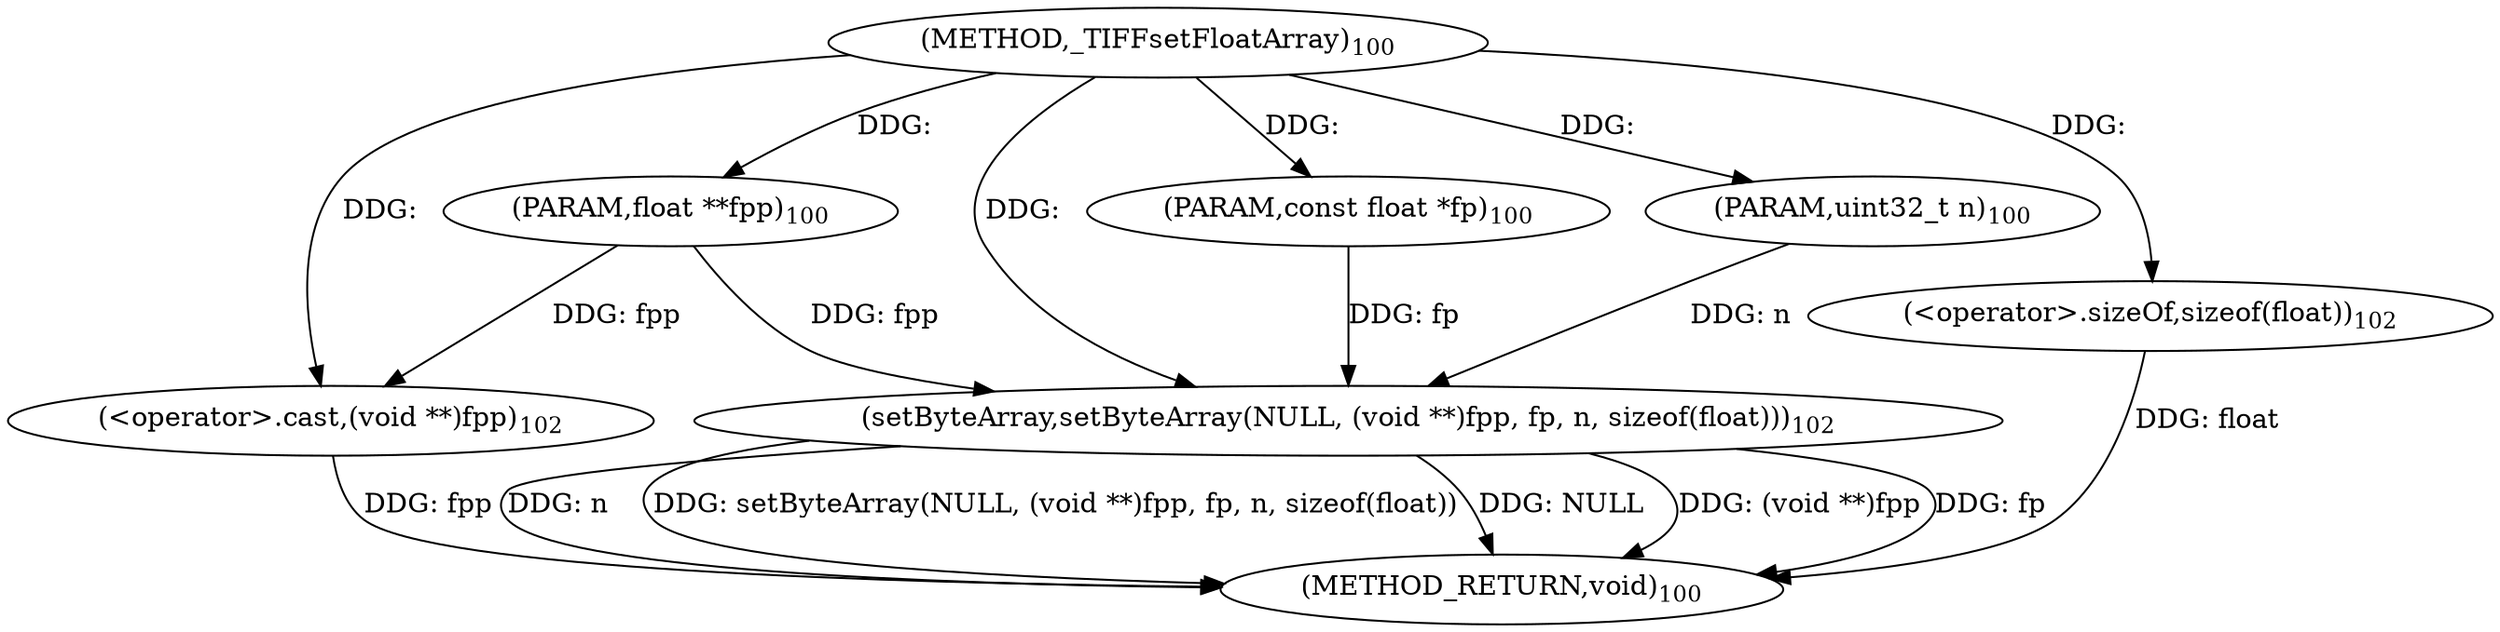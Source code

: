digraph "_TIFFsetFloatArray" {  
"39830" [label = <(METHOD,_TIFFsetFloatArray)<SUB>100</SUB>> ]
"39844" [label = <(METHOD_RETURN,void)<SUB>100</SUB>> ]
"39831" [label = <(PARAM,float **fpp)<SUB>100</SUB>> ]
"39832" [label = <(PARAM,const float *fp)<SUB>100</SUB>> ]
"39833" [label = <(PARAM,uint32_t n)<SUB>100</SUB>> ]
"39835" [label = <(setByteArray,setByteArray(NULL, (void **)fpp, fp, n, sizeof(float)))<SUB>102</SUB>> ]
"39837" [label = <(&lt;operator&gt;.cast,(void **)fpp)<SUB>102</SUB>> ]
"39842" [label = <(&lt;operator&gt;.sizeOf,sizeof(float))<SUB>102</SUB>> ]
  "39837" -> "39844"  [ label = "DDG: fpp"] 
  "39835" -> "39844"  [ label = "DDG: (void **)fpp"] 
  "39835" -> "39844"  [ label = "DDG: fp"] 
  "39835" -> "39844"  [ label = "DDG: n"] 
  "39835" -> "39844"  [ label = "DDG: setByteArray(NULL, (void **)fpp, fp, n, sizeof(float))"] 
  "39835" -> "39844"  [ label = "DDG: NULL"] 
  "39842" -> "39844"  [ label = "DDG: float"] 
  "39830" -> "39831"  [ label = "DDG: "] 
  "39830" -> "39832"  [ label = "DDG: "] 
  "39830" -> "39833"  [ label = "DDG: "] 
  "39830" -> "39835"  [ label = "DDG: "] 
  "39831" -> "39835"  [ label = "DDG: fpp"] 
  "39832" -> "39835"  [ label = "DDG: fp"] 
  "39833" -> "39835"  [ label = "DDG: n"] 
  "39831" -> "39837"  [ label = "DDG: fpp"] 
  "39830" -> "39837"  [ label = "DDG: "] 
  "39830" -> "39842"  [ label = "DDG: "] 
}
